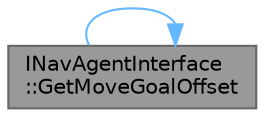digraph "INavAgentInterface::GetMoveGoalOffset"
{
 // INTERACTIVE_SVG=YES
 // LATEX_PDF_SIZE
  bgcolor="transparent";
  edge [fontname=Helvetica,fontsize=10,labelfontname=Helvetica,labelfontsize=10];
  node [fontname=Helvetica,fontsize=10,shape=box,height=0.2,width=0.4];
  rankdir="LR";
  Node1 [id="Node000001",label="INavAgentInterface\l::GetMoveGoalOffset",height=0.2,width=0.4,color="gray40", fillcolor="grey60", style="filled", fontcolor="black",tooltip="Allow actor to specify additional offset (relative to NavLocation) when it's used as move goal."];
  Node1 -> Node1 [id="edge1_Node000001_Node000001",color="steelblue1",style="solid",tooltip=" "];
}

